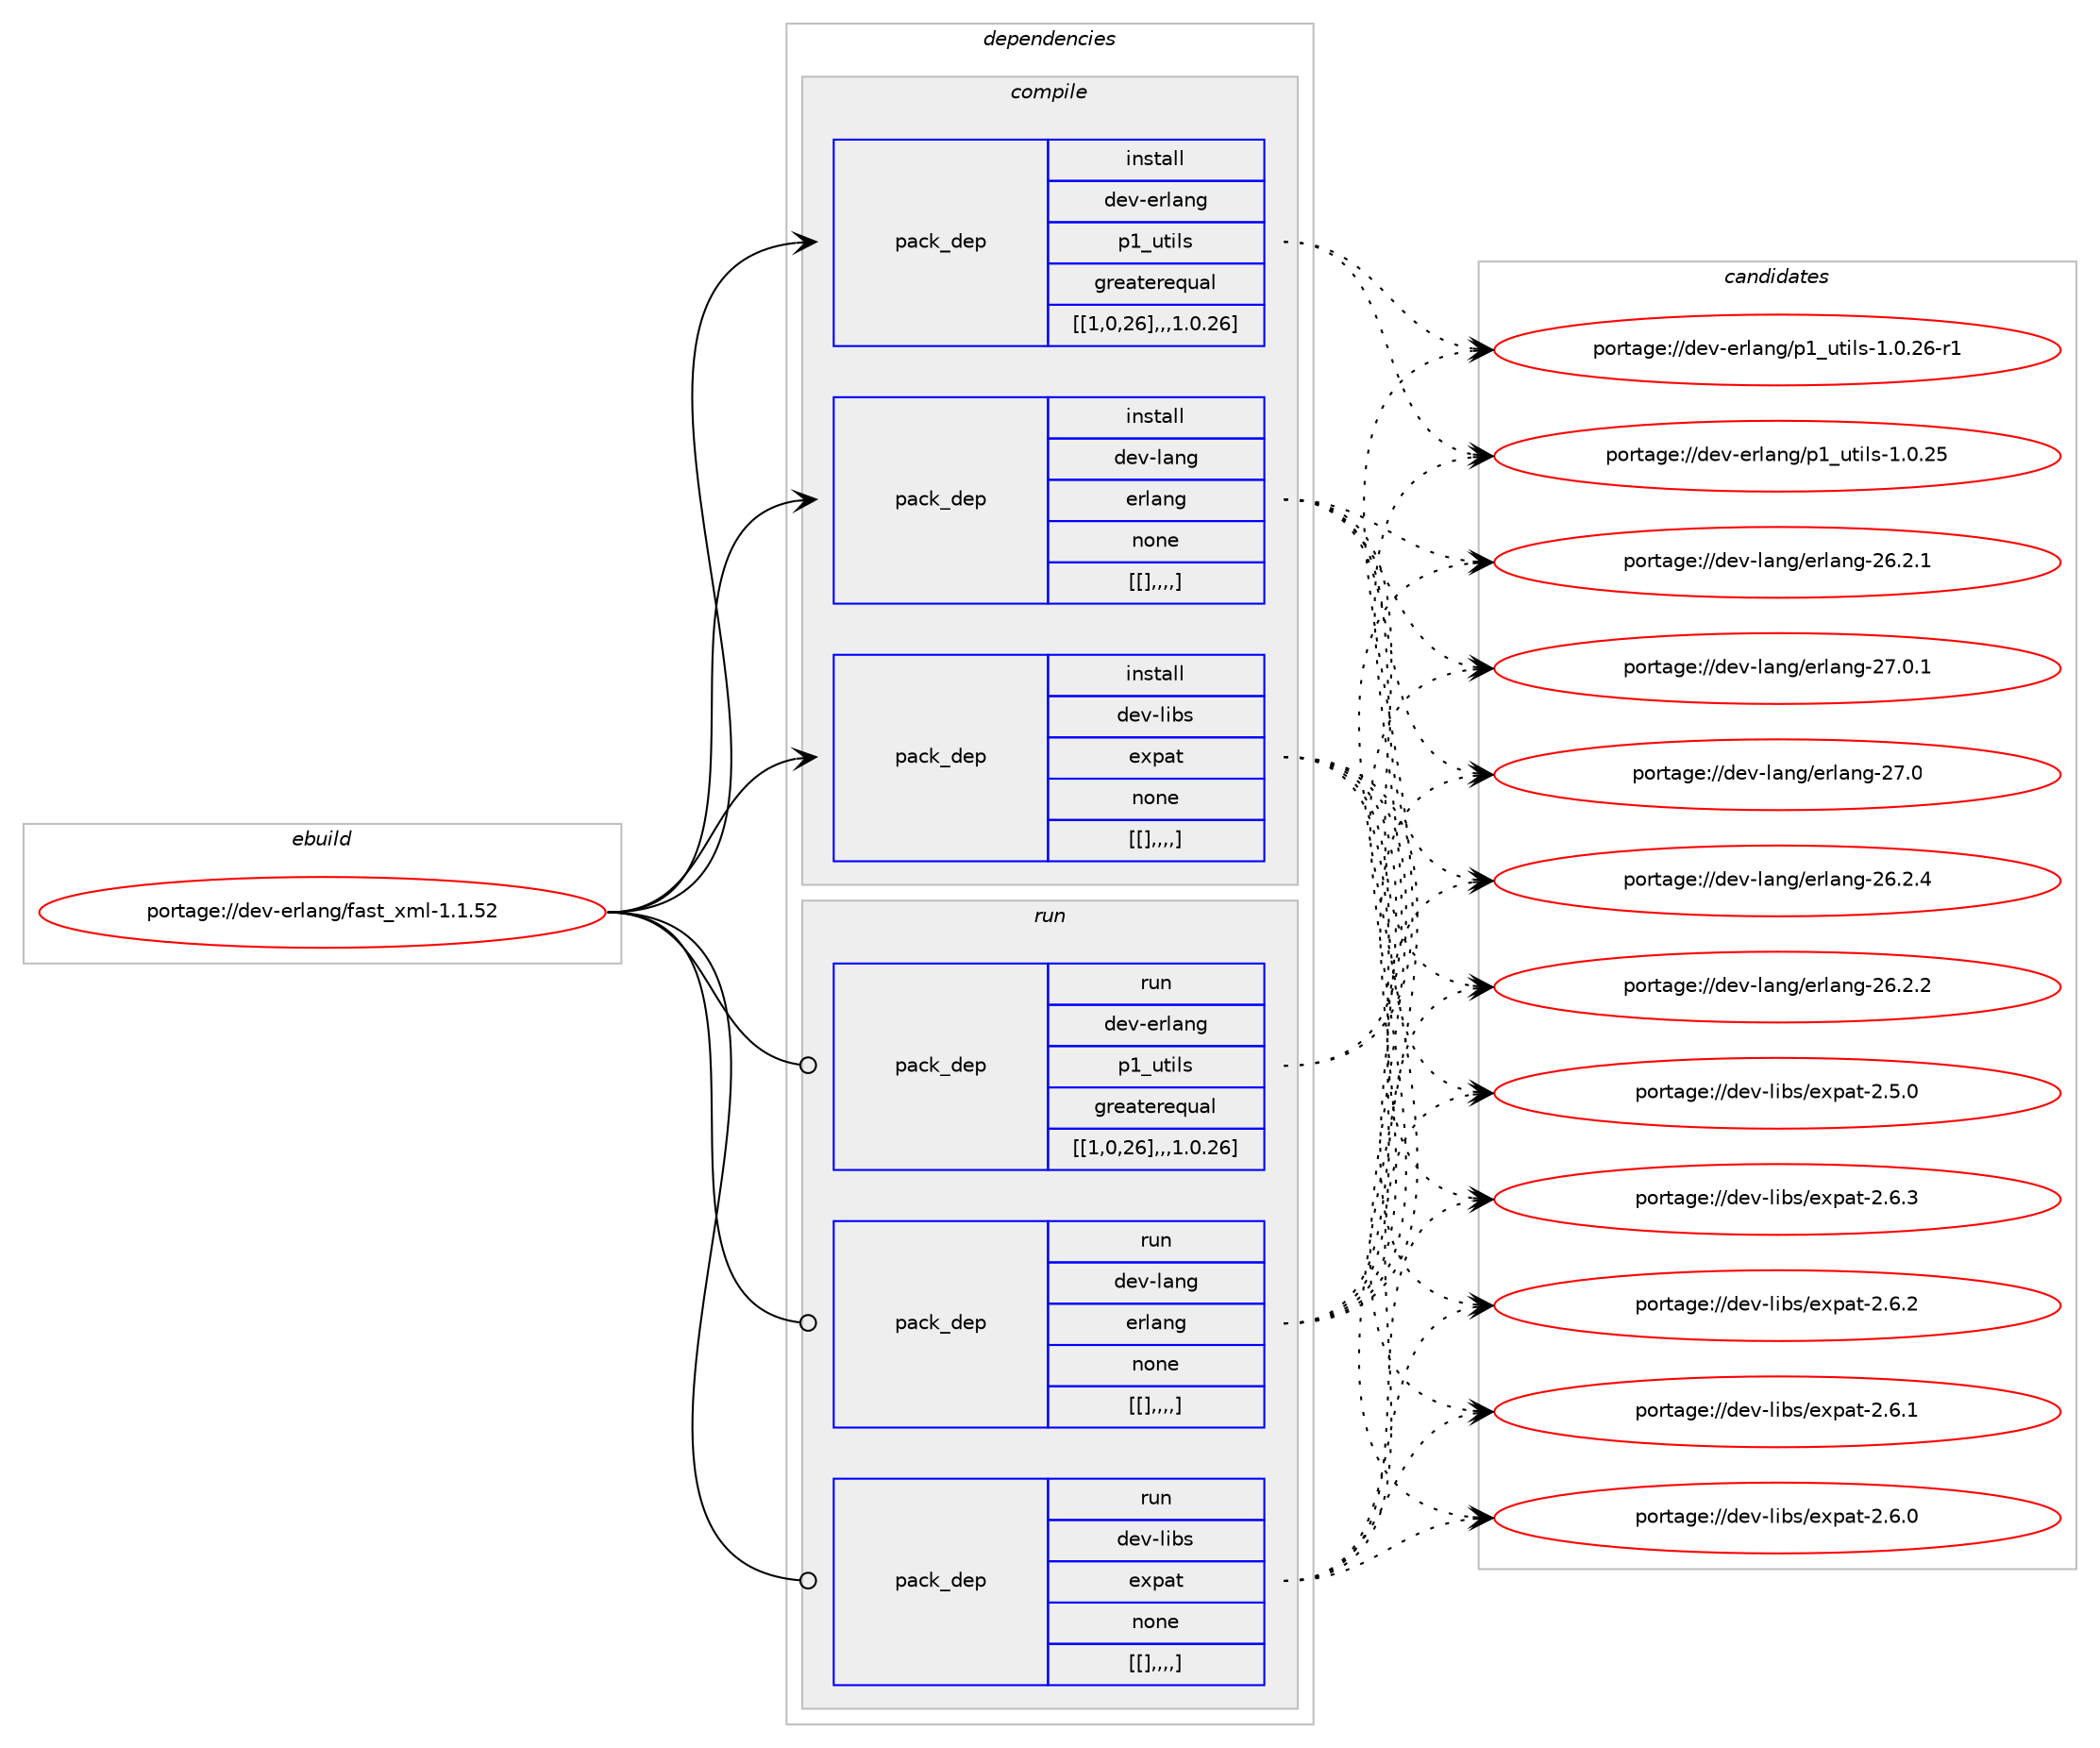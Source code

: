 digraph prolog {

# *************
# Graph options
# *************

newrank=true;
concentrate=true;
compound=true;
graph [rankdir=LR,fontname=Helvetica,fontsize=10,ranksep=1.5];#, ranksep=2.5, nodesep=0.2];
edge  [arrowhead=vee];
node  [fontname=Helvetica,fontsize=10];

# **********
# The ebuild
# **********

subgraph cluster_leftcol {
color=gray;
label=<<i>ebuild</i>>;
id [label="portage://dev-erlang/fast_xml-1.1.52", color=red, width=4, href="../dev-erlang/fast_xml-1.1.52.svg"];
}

# ****************
# The dependencies
# ****************

subgraph cluster_midcol {
color=gray;
label=<<i>dependencies</i>>;
subgraph cluster_compile {
fillcolor="#eeeeee";
style=filled;
label=<<i>compile</i>>;
subgraph pack55753 {
dependency78203 [label=<<TABLE BORDER="0" CELLBORDER="1" CELLSPACING="0" CELLPADDING="4" WIDTH="220"><TR><TD ROWSPAN="6" CELLPADDING="30">pack_dep</TD></TR><TR><TD WIDTH="110">install</TD></TR><TR><TD>dev-erlang</TD></TR><TR><TD>p1_utils</TD></TR><TR><TD>greaterequal</TD></TR><TR><TD>[[1,0,26],,,1.0.26]</TD></TR></TABLE>>, shape=none, color=blue];
}
id:e -> dependency78203:w [weight=20,style="solid",arrowhead="vee"];
subgraph pack55778 {
dependency78299 [label=<<TABLE BORDER="0" CELLBORDER="1" CELLSPACING="0" CELLPADDING="4" WIDTH="220"><TR><TD ROWSPAN="6" CELLPADDING="30">pack_dep</TD></TR><TR><TD WIDTH="110">install</TD></TR><TR><TD>dev-lang</TD></TR><TR><TD>erlang</TD></TR><TR><TD>none</TD></TR><TR><TD>[[],,,,]</TD></TR></TABLE>>, shape=none, color=blue];
}
id:e -> dependency78299:w [weight=20,style="solid",arrowhead="vee"];
subgraph pack55872 {
dependency78346 [label=<<TABLE BORDER="0" CELLBORDER="1" CELLSPACING="0" CELLPADDING="4" WIDTH="220"><TR><TD ROWSPAN="6" CELLPADDING="30">pack_dep</TD></TR><TR><TD WIDTH="110">install</TD></TR><TR><TD>dev-libs</TD></TR><TR><TD>expat</TD></TR><TR><TD>none</TD></TR><TR><TD>[[],,,,]</TD></TR></TABLE>>, shape=none, color=blue];
}
id:e -> dependency78346:w [weight=20,style="solid",arrowhead="vee"];
}
subgraph cluster_compileandrun {
fillcolor="#eeeeee";
style=filled;
label=<<i>compile and run</i>>;
}
subgraph cluster_run {
fillcolor="#eeeeee";
style=filled;
label=<<i>run</i>>;
subgraph pack55887 {
dependency78374 [label=<<TABLE BORDER="0" CELLBORDER="1" CELLSPACING="0" CELLPADDING="4" WIDTH="220"><TR><TD ROWSPAN="6" CELLPADDING="30">pack_dep</TD></TR><TR><TD WIDTH="110">run</TD></TR><TR><TD>dev-erlang</TD></TR><TR><TD>p1_utils</TD></TR><TR><TD>greaterequal</TD></TR><TR><TD>[[1,0,26],,,1.0.26]</TD></TR></TABLE>>, shape=none, color=blue];
}
id:e -> dependency78374:w [weight=20,style="solid",arrowhead="odot"];
subgraph pack55909 {
dependency78386 [label=<<TABLE BORDER="0" CELLBORDER="1" CELLSPACING="0" CELLPADDING="4" WIDTH="220"><TR><TD ROWSPAN="6" CELLPADDING="30">pack_dep</TD></TR><TR><TD WIDTH="110">run</TD></TR><TR><TD>dev-lang</TD></TR><TR><TD>erlang</TD></TR><TR><TD>none</TD></TR><TR><TD>[[],,,,]</TD></TR></TABLE>>, shape=none, color=blue];
}
id:e -> dependency78386:w [weight=20,style="solid",arrowhead="odot"];
subgraph pack55932 {
dependency78410 [label=<<TABLE BORDER="0" CELLBORDER="1" CELLSPACING="0" CELLPADDING="4" WIDTH="220"><TR><TD ROWSPAN="6" CELLPADDING="30">pack_dep</TD></TR><TR><TD WIDTH="110">run</TD></TR><TR><TD>dev-libs</TD></TR><TR><TD>expat</TD></TR><TR><TD>none</TD></TR><TR><TD>[[],,,,]</TD></TR></TABLE>>, shape=none, color=blue];
}
id:e -> dependency78410:w [weight=20,style="solid",arrowhead="odot"];
}
}

# **************
# The candidates
# **************

subgraph cluster_choices {
rank=same;
color=gray;
label=<<i>candidates</i>>;

subgraph choice55240 {
color=black;
nodesep=1;
choice1001011184510111410897110103471124995117116105108115454946484650544511449 [label="portage://dev-erlang/p1_utils-1.0.26-r1", color=red, width=4,href="../dev-erlang/p1_utils-1.0.26-r1.svg"];
choice100101118451011141089711010347112499511711610510811545494648465053 [label="portage://dev-erlang/p1_utils-1.0.25", color=red, width=4,href="../dev-erlang/p1_utils-1.0.25.svg"];
dependency78203:e -> choice1001011184510111410897110103471124995117116105108115454946484650544511449:w [style=dotted,weight="100"];
dependency78203:e -> choice100101118451011141089711010347112499511711610510811545494648465053:w [style=dotted,weight="100"];
}
subgraph choice55293 {
color=black;
nodesep=1;
choice1001011184510897110103471011141089711010345505546484649 [label="portage://dev-lang/erlang-27.0.1", color=red, width=4,href="../dev-lang/erlang-27.0.1.svg"];
choice100101118451089711010347101114108971101034550554648 [label="portage://dev-lang/erlang-27.0", color=red, width=4,href="../dev-lang/erlang-27.0.svg"];
choice1001011184510897110103471011141089711010345505446504652 [label="portage://dev-lang/erlang-26.2.4", color=red, width=4,href="../dev-lang/erlang-26.2.4.svg"];
choice1001011184510897110103471011141089711010345505446504650 [label="portage://dev-lang/erlang-26.2.2", color=red, width=4,href="../dev-lang/erlang-26.2.2.svg"];
choice1001011184510897110103471011141089711010345505446504649 [label="portage://dev-lang/erlang-26.2.1", color=red, width=4,href="../dev-lang/erlang-26.2.1.svg"];
dependency78299:e -> choice1001011184510897110103471011141089711010345505546484649:w [style=dotted,weight="100"];
dependency78299:e -> choice100101118451089711010347101114108971101034550554648:w [style=dotted,weight="100"];
dependency78299:e -> choice1001011184510897110103471011141089711010345505446504652:w [style=dotted,weight="100"];
dependency78299:e -> choice1001011184510897110103471011141089711010345505446504650:w [style=dotted,weight="100"];
dependency78299:e -> choice1001011184510897110103471011141089711010345505446504649:w [style=dotted,weight="100"];
}
subgraph choice55339 {
color=black;
nodesep=1;
choice10010111845108105981154710112011297116455046544651 [label="portage://dev-libs/expat-2.6.3", color=red, width=4,href="../dev-libs/expat-2.6.3.svg"];
choice10010111845108105981154710112011297116455046544650 [label="portage://dev-libs/expat-2.6.2", color=red, width=4,href="../dev-libs/expat-2.6.2.svg"];
choice10010111845108105981154710112011297116455046544649 [label="portage://dev-libs/expat-2.6.1", color=red, width=4,href="../dev-libs/expat-2.6.1.svg"];
choice10010111845108105981154710112011297116455046544648 [label="portage://dev-libs/expat-2.6.0", color=red, width=4,href="../dev-libs/expat-2.6.0.svg"];
choice10010111845108105981154710112011297116455046534648 [label="portage://dev-libs/expat-2.5.0", color=red, width=4,href="../dev-libs/expat-2.5.0.svg"];
dependency78346:e -> choice10010111845108105981154710112011297116455046544651:w [style=dotted,weight="100"];
dependency78346:e -> choice10010111845108105981154710112011297116455046544650:w [style=dotted,weight="100"];
dependency78346:e -> choice10010111845108105981154710112011297116455046544649:w [style=dotted,weight="100"];
dependency78346:e -> choice10010111845108105981154710112011297116455046544648:w [style=dotted,weight="100"];
dependency78346:e -> choice10010111845108105981154710112011297116455046534648:w [style=dotted,weight="100"];
}
subgraph choice55352 {
color=black;
nodesep=1;
choice1001011184510111410897110103471124995117116105108115454946484650544511449 [label="portage://dev-erlang/p1_utils-1.0.26-r1", color=red, width=4,href="../dev-erlang/p1_utils-1.0.26-r1.svg"];
choice100101118451011141089711010347112499511711610510811545494648465053 [label="portage://dev-erlang/p1_utils-1.0.25", color=red, width=4,href="../dev-erlang/p1_utils-1.0.25.svg"];
dependency78374:e -> choice1001011184510111410897110103471124995117116105108115454946484650544511449:w [style=dotted,weight="100"];
dependency78374:e -> choice100101118451011141089711010347112499511711610510811545494648465053:w [style=dotted,weight="100"];
}
subgraph choice55358 {
color=black;
nodesep=1;
choice1001011184510897110103471011141089711010345505546484649 [label="portage://dev-lang/erlang-27.0.1", color=red, width=4,href="../dev-lang/erlang-27.0.1.svg"];
choice100101118451089711010347101114108971101034550554648 [label="portage://dev-lang/erlang-27.0", color=red, width=4,href="../dev-lang/erlang-27.0.svg"];
choice1001011184510897110103471011141089711010345505446504652 [label="portage://dev-lang/erlang-26.2.4", color=red, width=4,href="../dev-lang/erlang-26.2.4.svg"];
choice1001011184510897110103471011141089711010345505446504650 [label="portage://dev-lang/erlang-26.2.2", color=red, width=4,href="../dev-lang/erlang-26.2.2.svg"];
choice1001011184510897110103471011141089711010345505446504649 [label="portage://dev-lang/erlang-26.2.1", color=red, width=4,href="../dev-lang/erlang-26.2.1.svg"];
dependency78386:e -> choice1001011184510897110103471011141089711010345505546484649:w [style=dotted,weight="100"];
dependency78386:e -> choice100101118451089711010347101114108971101034550554648:w [style=dotted,weight="100"];
dependency78386:e -> choice1001011184510897110103471011141089711010345505446504652:w [style=dotted,weight="100"];
dependency78386:e -> choice1001011184510897110103471011141089711010345505446504650:w [style=dotted,weight="100"];
dependency78386:e -> choice1001011184510897110103471011141089711010345505446504649:w [style=dotted,weight="100"];
}
subgraph choice55377 {
color=black;
nodesep=1;
choice10010111845108105981154710112011297116455046544651 [label="portage://dev-libs/expat-2.6.3", color=red, width=4,href="../dev-libs/expat-2.6.3.svg"];
choice10010111845108105981154710112011297116455046544650 [label="portage://dev-libs/expat-2.6.2", color=red, width=4,href="../dev-libs/expat-2.6.2.svg"];
choice10010111845108105981154710112011297116455046544649 [label="portage://dev-libs/expat-2.6.1", color=red, width=4,href="../dev-libs/expat-2.6.1.svg"];
choice10010111845108105981154710112011297116455046544648 [label="portage://dev-libs/expat-2.6.0", color=red, width=4,href="../dev-libs/expat-2.6.0.svg"];
choice10010111845108105981154710112011297116455046534648 [label="portage://dev-libs/expat-2.5.0", color=red, width=4,href="../dev-libs/expat-2.5.0.svg"];
dependency78410:e -> choice10010111845108105981154710112011297116455046544651:w [style=dotted,weight="100"];
dependency78410:e -> choice10010111845108105981154710112011297116455046544650:w [style=dotted,weight="100"];
dependency78410:e -> choice10010111845108105981154710112011297116455046544649:w [style=dotted,weight="100"];
dependency78410:e -> choice10010111845108105981154710112011297116455046544648:w [style=dotted,weight="100"];
dependency78410:e -> choice10010111845108105981154710112011297116455046534648:w [style=dotted,weight="100"];
}
}

}
